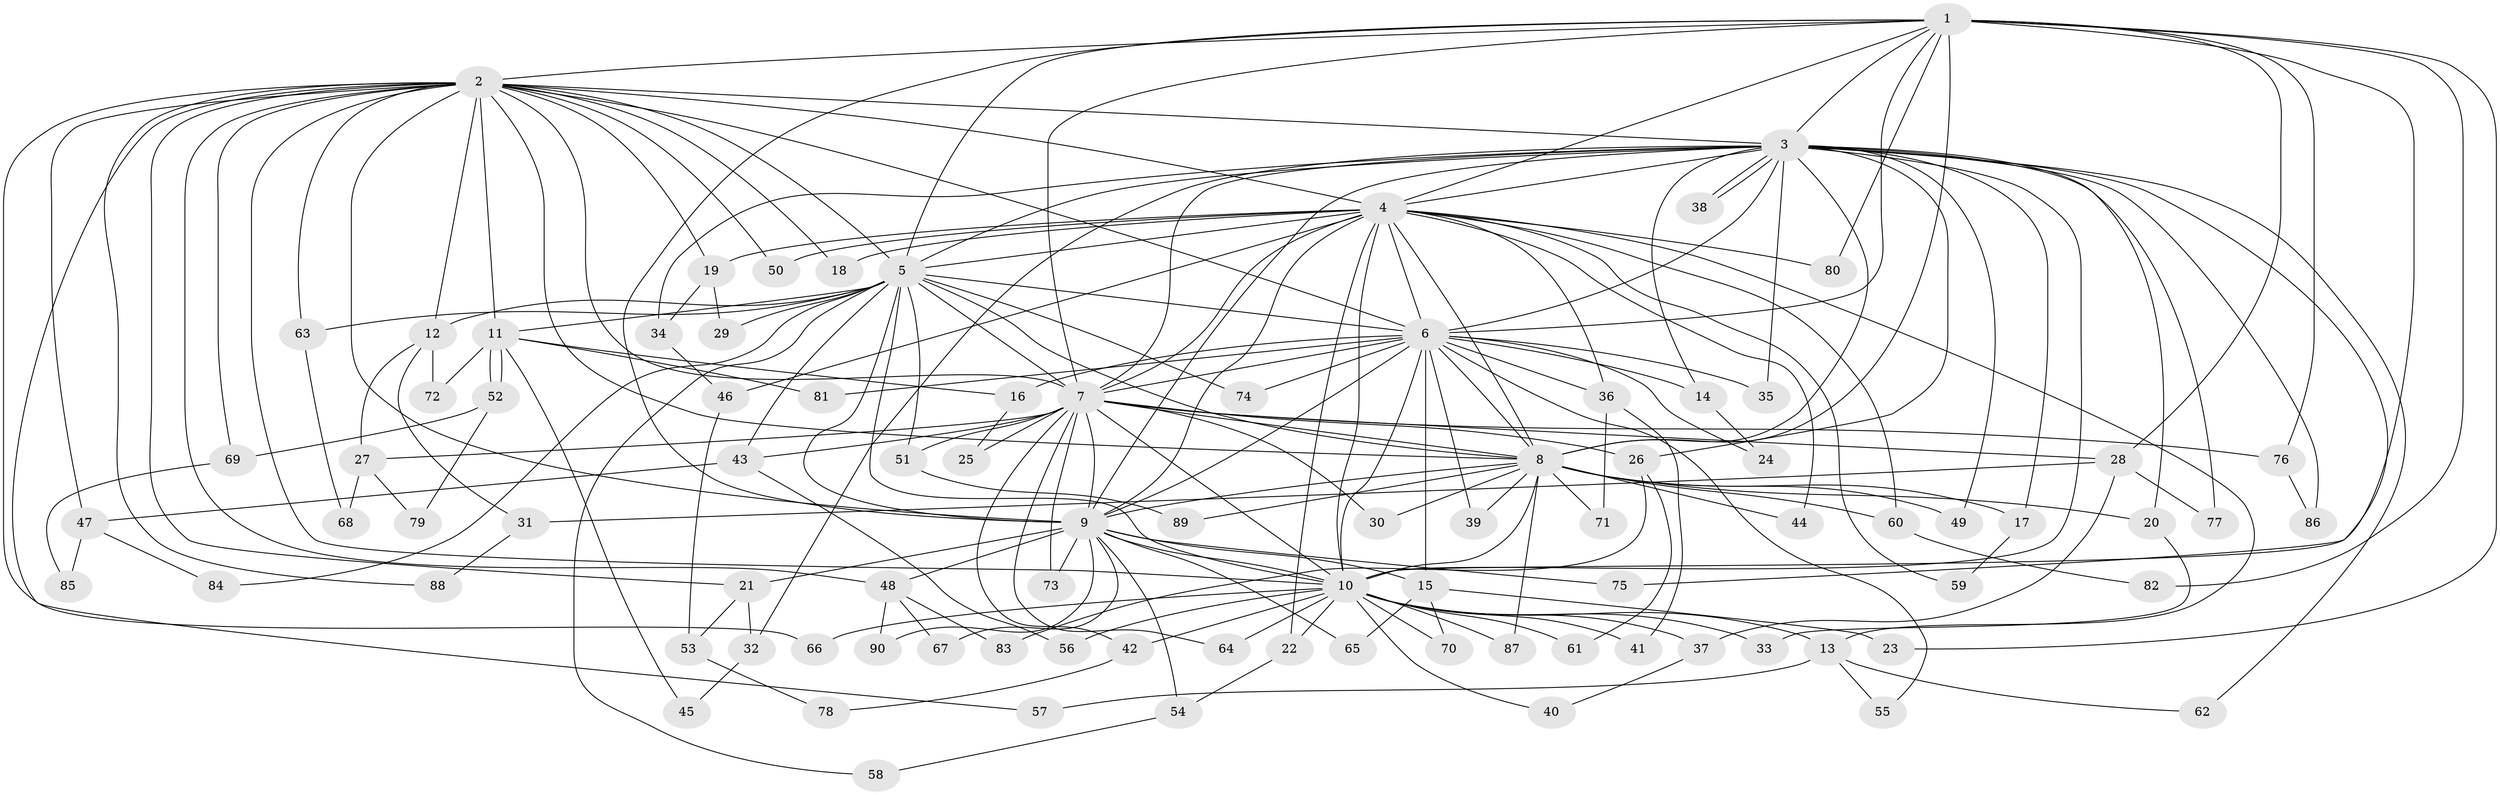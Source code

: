 // coarse degree distribution, {12: 0.014925373134328358, 17: 0.04477611940298507, 21: 0.014925373134328358, 19: 0.014925373134328358, 24: 0.014925373134328358, 28: 0.014925373134328358, 4: 0.11940298507462686, 5: 0.04477611940298507, 3: 0.14925373134328357, 2: 0.5223880597014925, 6: 0.014925373134328358, 1: 0.029850746268656716}
// Generated by graph-tools (version 1.1) at 2025/51/02/27/25 19:51:53]
// undirected, 90 vertices, 205 edges
graph export_dot {
graph [start="1"]
  node [color=gray90,style=filled];
  1;
  2;
  3;
  4;
  5;
  6;
  7;
  8;
  9;
  10;
  11;
  12;
  13;
  14;
  15;
  16;
  17;
  18;
  19;
  20;
  21;
  22;
  23;
  24;
  25;
  26;
  27;
  28;
  29;
  30;
  31;
  32;
  33;
  34;
  35;
  36;
  37;
  38;
  39;
  40;
  41;
  42;
  43;
  44;
  45;
  46;
  47;
  48;
  49;
  50;
  51;
  52;
  53;
  54;
  55;
  56;
  57;
  58;
  59;
  60;
  61;
  62;
  63;
  64;
  65;
  66;
  67;
  68;
  69;
  70;
  71;
  72;
  73;
  74;
  75;
  76;
  77;
  78;
  79;
  80;
  81;
  82;
  83;
  84;
  85;
  86;
  87;
  88;
  89;
  90;
  1 -- 2;
  1 -- 3;
  1 -- 4;
  1 -- 5;
  1 -- 6;
  1 -- 7;
  1 -- 8;
  1 -- 9;
  1 -- 10;
  1 -- 23;
  1 -- 28;
  1 -- 76;
  1 -- 80;
  1 -- 82;
  2 -- 3;
  2 -- 4;
  2 -- 5;
  2 -- 6;
  2 -- 7;
  2 -- 8;
  2 -- 9;
  2 -- 10;
  2 -- 11;
  2 -- 12;
  2 -- 18;
  2 -- 19;
  2 -- 21;
  2 -- 47;
  2 -- 48;
  2 -- 50;
  2 -- 57;
  2 -- 63;
  2 -- 66;
  2 -- 69;
  2 -- 88;
  3 -- 4;
  3 -- 5;
  3 -- 6;
  3 -- 7;
  3 -- 8;
  3 -- 9;
  3 -- 10;
  3 -- 14;
  3 -- 17;
  3 -- 20;
  3 -- 26;
  3 -- 32;
  3 -- 34;
  3 -- 35;
  3 -- 38;
  3 -- 38;
  3 -- 49;
  3 -- 62;
  3 -- 75;
  3 -- 77;
  3 -- 86;
  4 -- 5;
  4 -- 6;
  4 -- 7;
  4 -- 8;
  4 -- 9;
  4 -- 10;
  4 -- 13;
  4 -- 18;
  4 -- 19;
  4 -- 22;
  4 -- 36;
  4 -- 44;
  4 -- 46;
  4 -- 50;
  4 -- 59;
  4 -- 60;
  4 -- 80;
  5 -- 6;
  5 -- 7;
  5 -- 8;
  5 -- 9;
  5 -- 10;
  5 -- 11;
  5 -- 12;
  5 -- 29;
  5 -- 43;
  5 -- 51;
  5 -- 58;
  5 -- 63;
  5 -- 74;
  5 -- 84;
  6 -- 7;
  6 -- 8;
  6 -- 9;
  6 -- 10;
  6 -- 14;
  6 -- 15;
  6 -- 16;
  6 -- 24;
  6 -- 35;
  6 -- 36;
  6 -- 39;
  6 -- 55;
  6 -- 74;
  6 -- 81;
  7 -- 8;
  7 -- 9;
  7 -- 10;
  7 -- 25;
  7 -- 26;
  7 -- 27;
  7 -- 28;
  7 -- 30;
  7 -- 42;
  7 -- 43;
  7 -- 51;
  7 -- 64;
  7 -- 73;
  7 -- 76;
  8 -- 9;
  8 -- 10;
  8 -- 17;
  8 -- 20;
  8 -- 30;
  8 -- 39;
  8 -- 44;
  8 -- 49;
  8 -- 60;
  8 -- 71;
  8 -- 87;
  8 -- 89;
  9 -- 10;
  9 -- 15;
  9 -- 21;
  9 -- 48;
  9 -- 54;
  9 -- 65;
  9 -- 67;
  9 -- 73;
  9 -- 75;
  9 -- 90;
  10 -- 13;
  10 -- 22;
  10 -- 33;
  10 -- 37;
  10 -- 40;
  10 -- 41;
  10 -- 42;
  10 -- 56;
  10 -- 61;
  10 -- 64;
  10 -- 66;
  10 -- 70;
  10 -- 87;
  11 -- 16;
  11 -- 45;
  11 -- 52;
  11 -- 52;
  11 -- 72;
  11 -- 81;
  12 -- 27;
  12 -- 31;
  12 -- 72;
  13 -- 55;
  13 -- 57;
  13 -- 62;
  14 -- 24;
  15 -- 23;
  15 -- 65;
  15 -- 70;
  16 -- 25;
  17 -- 59;
  19 -- 29;
  19 -- 34;
  20 -- 33;
  21 -- 32;
  21 -- 53;
  22 -- 54;
  26 -- 61;
  26 -- 83;
  27 -- 68;
  27 -- 79;
  28 -- 31;
  28 -- 37;
  28 -- 77;
  31 -- 88;
  32 -- 45;
  34 -- 46;
  36 -- 41;
  36 -- 71;
  37 -- 40;
  42 -- 78;
  43 -- 47;
  43 -- 56;
  46 -- 53;
  47 -- 84;
  47 -- 85;
  48 -- 67;
  48 -- 83;
  48 -- 90;
  51 -- 89;
  52 -- 69;
  52 -- 79;
  53 -- 78;
  54 -- 58;
  60 -- 82;
  63 -- 68;
  69 -- 85;
  76 -- 86;
}
